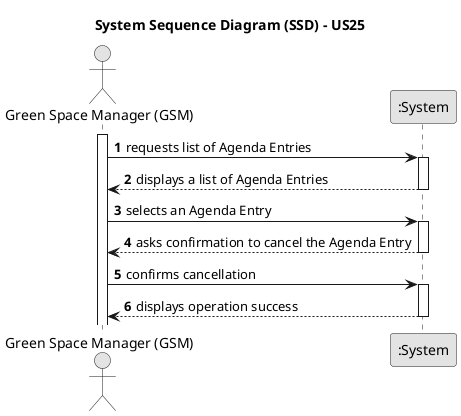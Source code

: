 @startuml
skinparam monochrome true
skinparam packageStyle rectangle
skinparam shadowing false

title System Sequence Diagram (SSD) - US25

autonumber

actor "Green Space Manager (GSM)" as User
participant ":System" as System

activate User

    User -> System : requests list of Agenda Entries
    activate System

        System --> User : displays a list of Agenda Entries
    deactivate System

    User -> System : selects an Agenda Entry
    activate System

        System --> User : asks confirmation to cancel the Agenda Entry
    deactivate System

    User -> System : confirms cancellation
    activate System

        System --> User : displays operation success
    deactivate System

@enduml